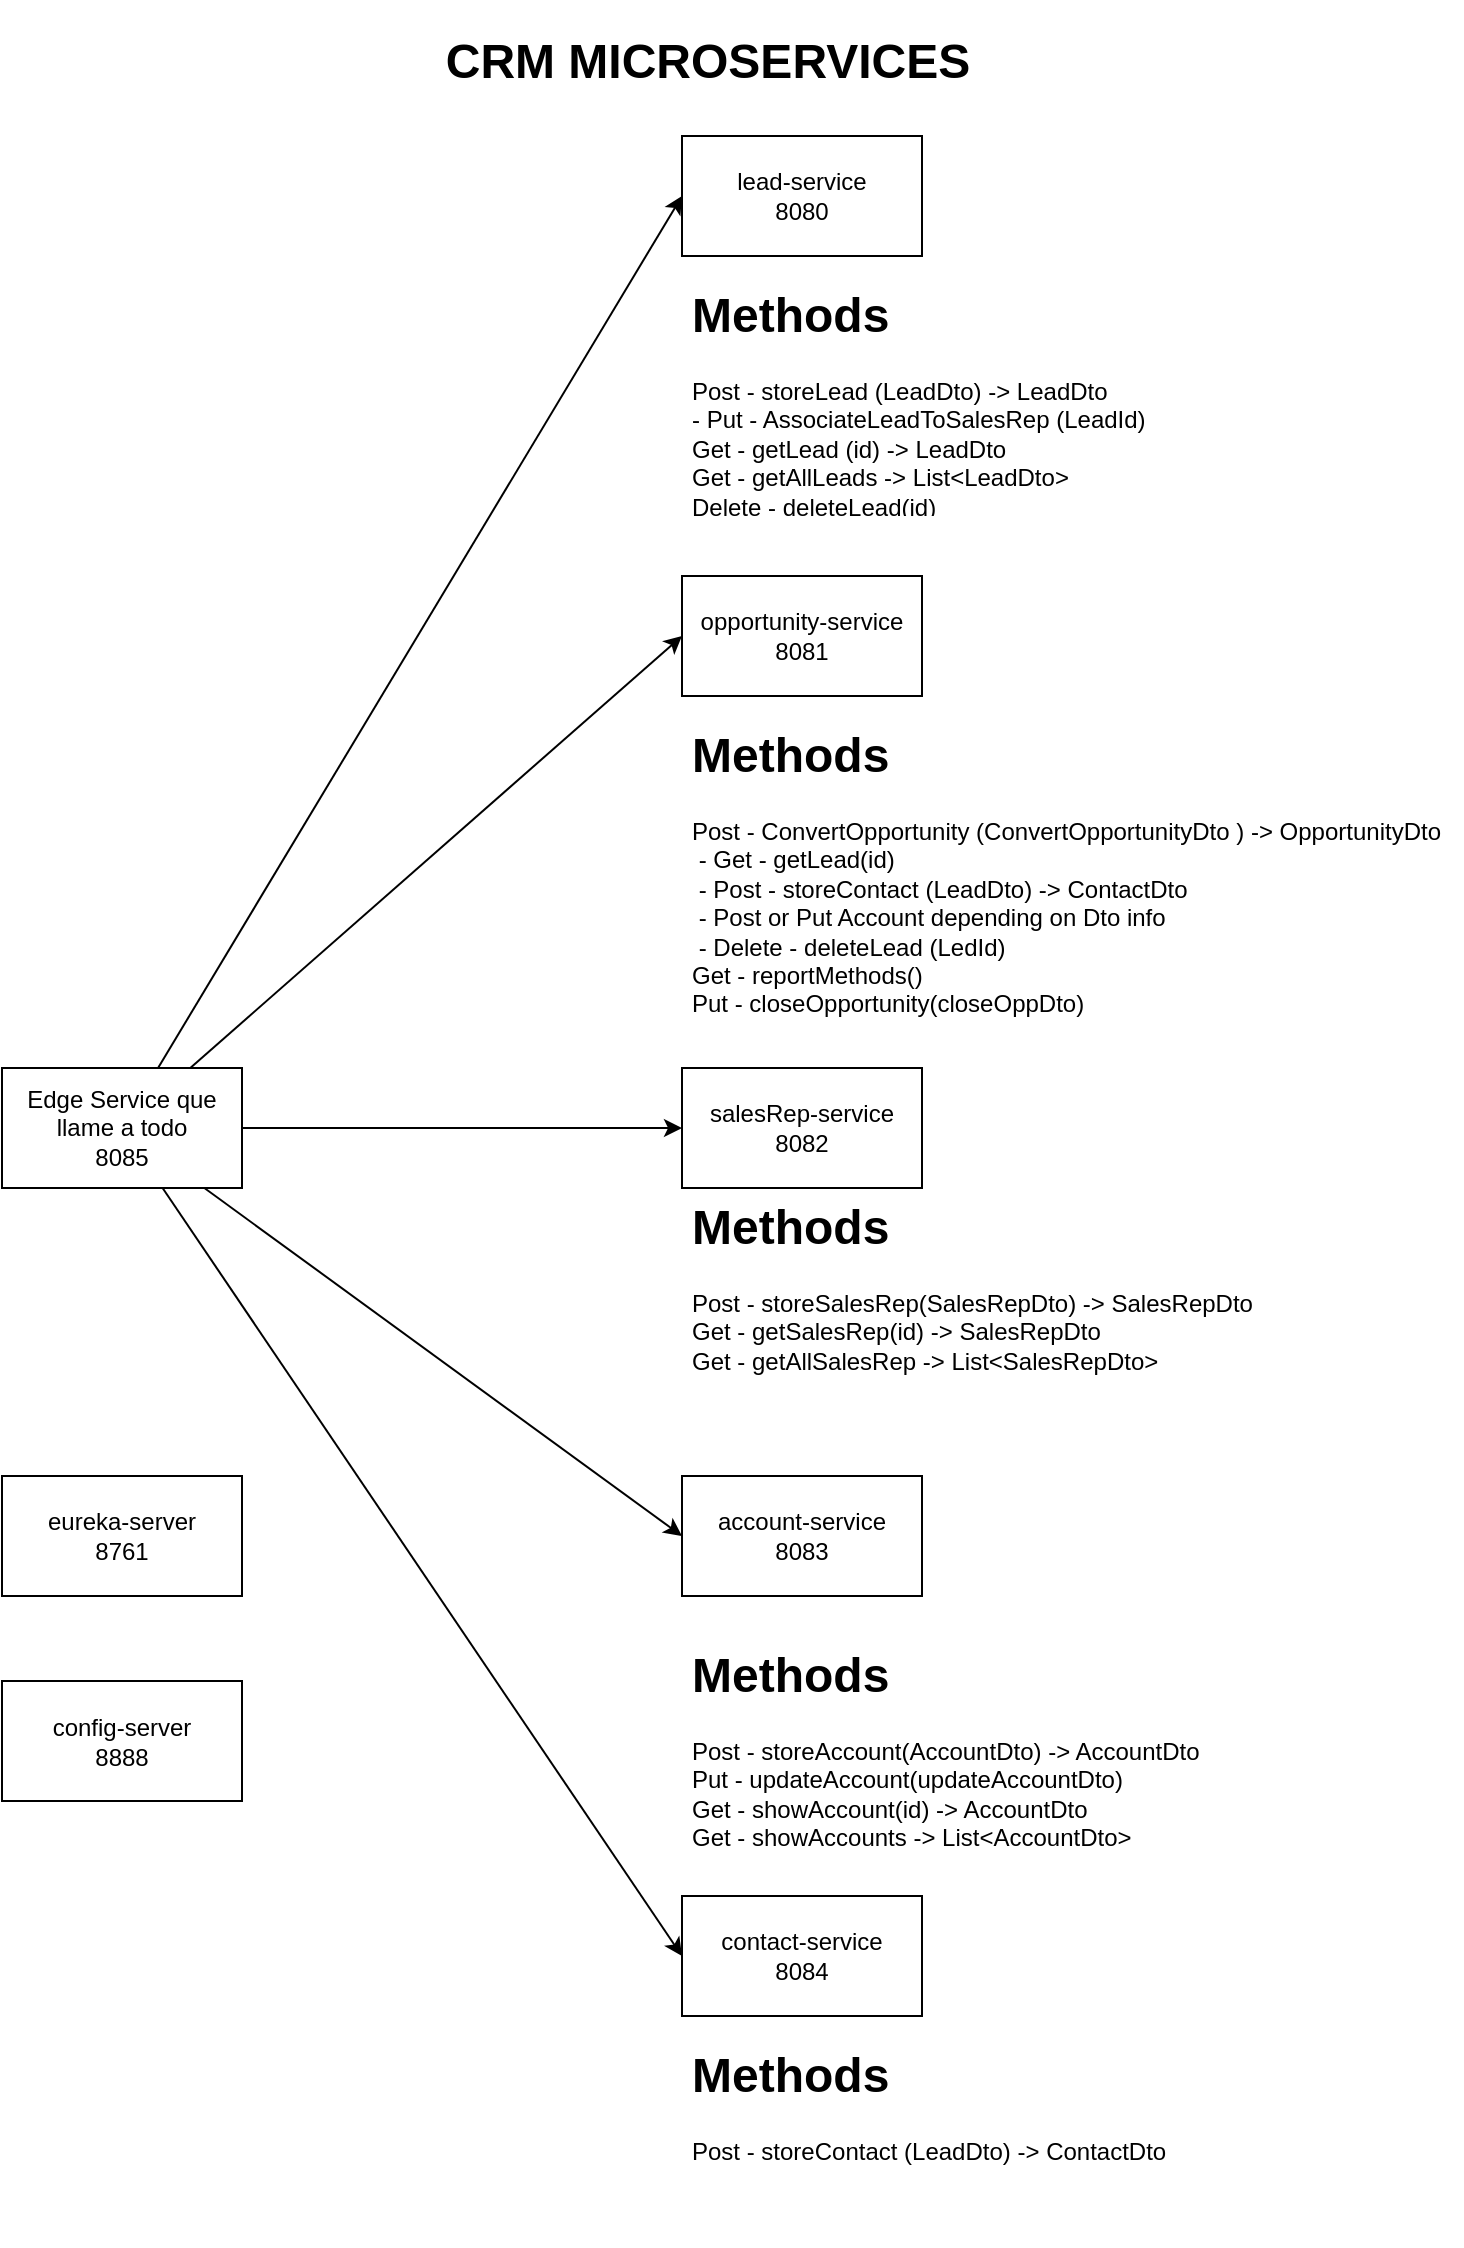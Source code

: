 <mxfile version="14.3.1" type="device"><diagram id="N8kJPMYx3WlQ5iHPR1c4" name="Page-1"><mxGraphModel dx="1185" dy="1757" grid="1" gridSize="10" guides="1" tooltips="1" connect="1" arrows="1" fold="1" page="1" pageScale="1" pageWidth="827" pageHeight="1169" math="0" shadow="0"><root><mxCell id="0"/><mxCell id="1" parent="0"/><mxCell id="np6WvdyZ_ASO1rCEojSc-1" value="&lt;h1&gt;CRM MICROSERVICES&lt;/h1&gt;&lt;div&gt;&lt;br&gt;&lt;/div&gt;" style="text;html=1;strokeColor=none;fillColor=none;align=center;verticalAlign=middle;whiteSpace=wrap;rounded=0;" vertex="1" parent="1"><mxGeometry x="180" y="-1120" width="466" height="20" as="geometry"/></mxCell><mxCell id="np6WvdyZ_ASO1rCEojSc-25" style="edgeStyle=none;rounded=0;orthogonalLoop=1;jettySize=auto;html=1;entryX=0;entryY=0.5;entryDx=0;entryDy=0;startArrow=none;startFill=0;endArrow=classic;endFill=1;" edge="1" parent="1" source="np6WvdyZ_ASO1rCEojSc-2" target="np6WvdyZ_ASO1rCEojSc-3"><mxGeometry relative="1" as="geometry"/></mxCell><mxCell id="np6WvdyZ_ASO1rCEojSc-26" style="edgeStyle=none;rounded=0;orthogonalLoop=1;jettySize=auto;html=1;entryX=0;entryY=0.5;entryDx=0;entryDy=0;startArrow=none;startFill=0;endArrow=classic;endFill=1;" edge="1" parent="1" source="np6WvdyZ_ASO1rCEojSc-2" target="np6WvdyZ_ASO1rCEojSc-4"><mxGeometry relative="1" as="geometry"/></mxCell><mxCell id="np6WvdyZ_ASO1rCEojSc-27" style="edgeStyle=none;rounded=0;orthogonalLoop=1;jettySize=auto;html=1;startArrow=none;startFill=0;endArrow=classic;endFill=1;" edge="1" parent="1" source="np6WvdyZ_ASO1rCEojSc-2" target="np6WvdyZ_ASO1rCEojSc-5"><mxGeometry relative="1" as="geometry"><mxPoint x="240" y="-560" as="targetPoint"/></mxGeometry></mxCell><mxCell id="np6WvdyZ_ASO1rCEojSc-28" style="edgeStyle=none;rounded=0;orthogonalLoop=1;jettySize=auto;html=1;entryX=0;entryY=0.5;entryDx=0;entryDy=0;startArrow=none;startFill=0;endArrow=classic;endFill=1;" edge="1" parent="1" source="np6WvdyZ_ASO1rCEojSc-2" target="np6WvdyZ_ASO1rCEojSc-7"><mxGeometry relative="1" as="geometry"/></mxCell><mxCell id="np6WvdyZ_ASO1rCEojSc-29" style="edgeStyle=none;rounded=0;orthogonalLoop=1;jettySize=auto;html=1;entryX=0;entryY=0.5;entryDx=0;entryDy=0;startArrow=none;startFill=0;endArrow=classic;endFill=1;" edge="1" parent="1" source="np6WvdyZ_ASO1rCEojSc-2" target="np6WvdyZ_ASO1rCEojSc-6"><mxGeometry relative="1" as="geometry"/></mxCell><mxCell id="np6WvdyZ_ASO1rCEojSc-2" value="Edge Service que llame a todo&lt;br&gt;8085" style="rounded=0;whiteSpace=wrap;html=1;" vertex="1" parent="1"><mxGeometry x="60" y="-614" width="120" height="60" as="geometry"/></mxCell><mxCell id="np6WvdyZ_ASO1rCEojSc-3" value="lead-service&lt;br&gt;8080" style="rounded=0;whiteSpace=wrap;html=1;" vertex="1" parent="1"><mxGeometry x="400" y="-1080" width="120" height="60" as="geometry"/></mxCell><mxCell id="np6WvdyZ_ASO1rCEojSc-4" value="opportunity-service&lt;br&gt;8081" style="rounded=0;whiteSpace=wrap;html=1;" vertex="1" parent="1"><mxGeometry x="400" y="-860" width="120" height="60" as="geometry"/></mxCell><mxCell id="np6WvdyZ_ASO1rCEojSc-5" value="salesRep-service&lt;br&gt;8082" style="rounded=0;whiteSpace=wrap;html=1;" vertex="1" parent="1"><mxGeometry x="400" y="-614" width="120" height="60" as="geometry"/></mxCell><mxCell id="np6WvdyZ_ASO1rCEojSc-6" value="contact-service&lt;br&gt;8084" style="rounded=0;whiteSpace=wrap;html=1;" vertex="1" parent="1"><mxGeometry x="400" y="-200" width="120" height="60" as="geometry"/></mxCell><mxCell id="np6WvdyZ_ASO1rCEojSc-7" value="account-service&lt;br&gt;8083" style="rounded=0;whiteSpace=wrap;html=1;" vertex="1" parent="1"><mxGeometry x="400" y="-410" width="120" height="60" as="geometry"/></mxCell><mxCell id="np6WvdyZ_ASO1rCEojSc-18" value="&lt;h1&gt;Methods&lt;/h1&gt;&lt;div&gt;Post - storeLead (LeadDto) -&amp;gt; LeadDto&lt;/div&gt;&lt;div&gt;- Put - AssociateLeadToSalesRep (LeadId)&lt;/div&gt;&lt;div&gt;Get - getLead (id) -&amp;gt; LeadDto&lt;/div&gt;&lt;div&gt;Get - getAllLeads -&amp;gt; List&amp;lt;LeadDto&amp;gt;&lt;/div&gt;&lt;div&gt;Delete - deleteLead(id)&lt;/div&gt;" style="text;html=1;strokeColor=none;fillColor=none;spacing=5;spacingTop=-20;whiteSpace=wrap;overflow=hidden;rounded=0;" vertex="1" parent="1"><mxGeometry x="400" y="-1010" width="250" height="120" as="geometry"/></mxCell><mxCell id="np6WvdyZ_ASO1rCEojSc-19" value="&lt;h1&gt;Methods&lt;/h1&gt;&lt;div&gt;Post - ConvertOpportunity (ConvertOpportunityDto&amp;nbsp;) -&amp;gt; OpportunityDto&lt;/div&gt;&lt;div&gt;&amp;nbsp;- Get - getLead(id)&lt;/div&gt;&lt;div&gt;&amp;nbsp;- Post - storeContact (LeadDto) -&amp;gt; ContactDto&lt;/div&gt;&lt;div&gt;&amp;nbsp;- Post or Put Account depending on Dto info&lt;/div&gt;&lt;div&gt;&amp;nbsp;- Delete - deleteLead (LedId)&lt;/div&gt;&lt;div&gt;Get - reportMethods()&lt;/div&gt;&lt;div&gt;Put - closeOpportunity(closeOppDto)&amp;nbsp;&lt;/div&gt;&lt;div&gt;&lt;br&gt;&lt;/div&gt;&lt;div&gt;&lt;br&gt;&lt;/div&gt;" style="text;html=1;strokeColor=none;fillColor=none;spacing=5;spacingTop=-20;whiteSpace=wrap;overflow=hidden;rounded=0;" vertex="1" parent="1"><mxGeometry x="400" y="-790" width="390" height="160" as="geometry"/></mxCell><mxCell id="np6WvdyZ_ASO1rCEojSc-21" value="&lt;h1&gt;Methods&lt;/h1&gt;&lt;div&gt;Post - storeSalesRep(SalesRepDto) -&amp;gt; SalesRepDto&lt;/div&gt;&lt;div&gt;Get - getSalesRep(id) -&amp;gt; SalesRepDto&lt;/div&gt;&lt;div&gt;Get - getAllSalesRep -&amp;gt; List&amp;lt;SalesRepDto&amp;gt;&lt;/div&gt;&lt;div&gt;&lt;br&gt;&lt;/div&gt;&lt;div&gt;&lt;br&gt;&lt;/div&gt;&lt;div&gt;&lt;br&gt;&lt;/div&gt;" style="text;html=1;strokeColor=none;fillColor=none;spacing=5;spacingTop=-20;whiteSpace=wrap;overflow=hidden;rounded=0;" vertex="1" parent="1"><mxGeometry x="400" y="-554" width="330" height="105" as="geometry"/></mxCell><mxCell id="np6WvdyZ_ASO1rCEojSc-22" value="&lt;h1&gt;Methods&lt;/h1&gt;&lt;div&gt;Post - storeAccount(AccountDto) -&amp;gt; AccountDto&lt;/div&gt;&lt;div&gt;Put - updateAccount(updateAccountDto)&lt;/div&gt;&lt;div&gt;Get - showAccount(id) -&amp;gt; AccountDto&lt;/div&gt;&lt;div&gt;Get - showAccounts -&amp;gt; List&amp;lt;AccountDto&amp;gt;&lt;/div&gt;&lt;div&gt;&lt;br&gt;&lt;/div&gt;&lt;div&gt;&lt;br&gt;&lt;/div&gt;" style="text;html=1;strokeColor=none;fillColor=none;spacing=5;spacingTop=-20;whiteSpace=wrap;overflow=hidden;rounded=0;" vertex="1" parent="1"><mxGeometry x="400" y="-330" width="330" height="105" as="geometry"/></mxCell><mxCell id="np6WvdyZ_ASO1rCEojSc-23" value="&lt;h1&gt;Methods&lt;/h1&gt;&lt;div&gt;Post - storeContact (LeadDto) -&amp;gt; ContactDto&lt;/div&gt;&lt;div&gt;&lt;br&gt;&lt;/div&gt;&lt;div&gt;&lt;br&gt;&lt;/div&gt;" style="text;html=1;strokeColor=none;fillColor=none;spacing=5;spacingTop=-20;whiteSpace=wrap;overflow=hidden;rounded=0;" vertex="1" parent="1"><mxGeometry x="400" y="-130" width="330" height="105" as="geometry"/></mxCell><mxCell id="np6WvdyZ_ASO1rCEojSc-30" value="eureka-server&lt;br&gt;8761" style="rounded=0;whiteSpace=wrap;html=1;" vertex="1" parent="1"><mxGeometry x="60" y="-410" width="120" height="60" as="geometry"/></mxCell><mxCell id="np6WvdyZ_ASO1rCEojSc-31" value="config-server&lt;br&gt;8888" style="rounded=0;whiteSpace=wrap;html=1;" vertex="1" parent="1"><mxGeometry x="60" y="-307.5" width="120" height="60" as="geometry"/></mxCell></root></mxGraphModel></diagram></mxfile>